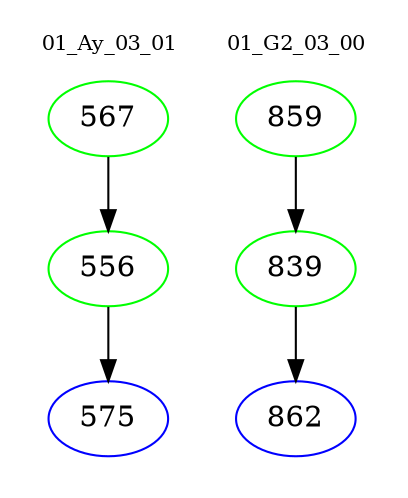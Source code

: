 digraph{
subgraph cluster_0 {
color = white
label = "01_Ay_03_01";
fontsize=10;
T0_567 [label="567", color="green"]
T0_567 -> T0_556 [color="black"]
T0_556 [label="556", color="green"]
T0_556 -> T0_575 [color="black"]
T0_575 [label="575", color="blue"]
}
subgraph cluster_1 {
color = white
label = "01_G2_03_00";
fontsize=10;
T1_859 [label="859", color="green"]
T1_859 -> T1_839 [color="black"]
T1_839 [label="839", color="green"]
T1_839 -> T1_862 [color="black"]
T1_862 [label="862", color="blue"]
}
}
